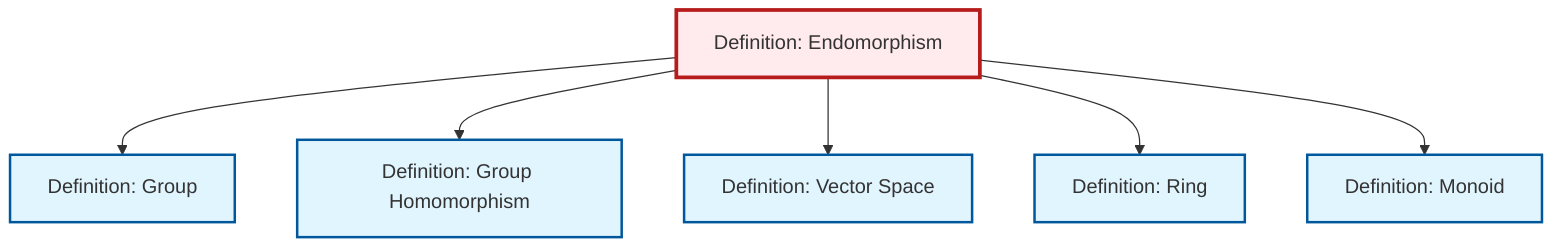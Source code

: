 graph TD
    classDef definition fill:#e1f5fe,stroke:#01579b,stroke-width:2px
    classDef theorem fill:#f3e5f5,stroke:#4a148c,stroke-width:2px
    classDef axiom fill:#fff3e0,stroke:#e65100,stroke-width:2px
    classDef example fill:#e8f5e9,stroke:#1b5e20,stroke-width:2px
    classDef current fill:#ffebee,stroke:#b71c1c,stroke-width:3px
    def-endomorphism["Definition: Endomorphism"]:::definition
    def-ring["Definition: Ring"]:::definition
    def-vector-space["Definition: Vector Space"]:::definition
    def-monoid["Definition: Monoid"]:::definition
    def-homomorphism["Definition: Group Homomorphism"]:::definition
    def-group["Definition: Group"]:::definition
    def-endomorphism --> def-group
    def-endomorphism --> def-homomorphism
    def-endomorphism --> def-vector-space
    def-endomorphism --> def-ring
    def-endomorphism --> def-monoid
    class def-endomorphism current